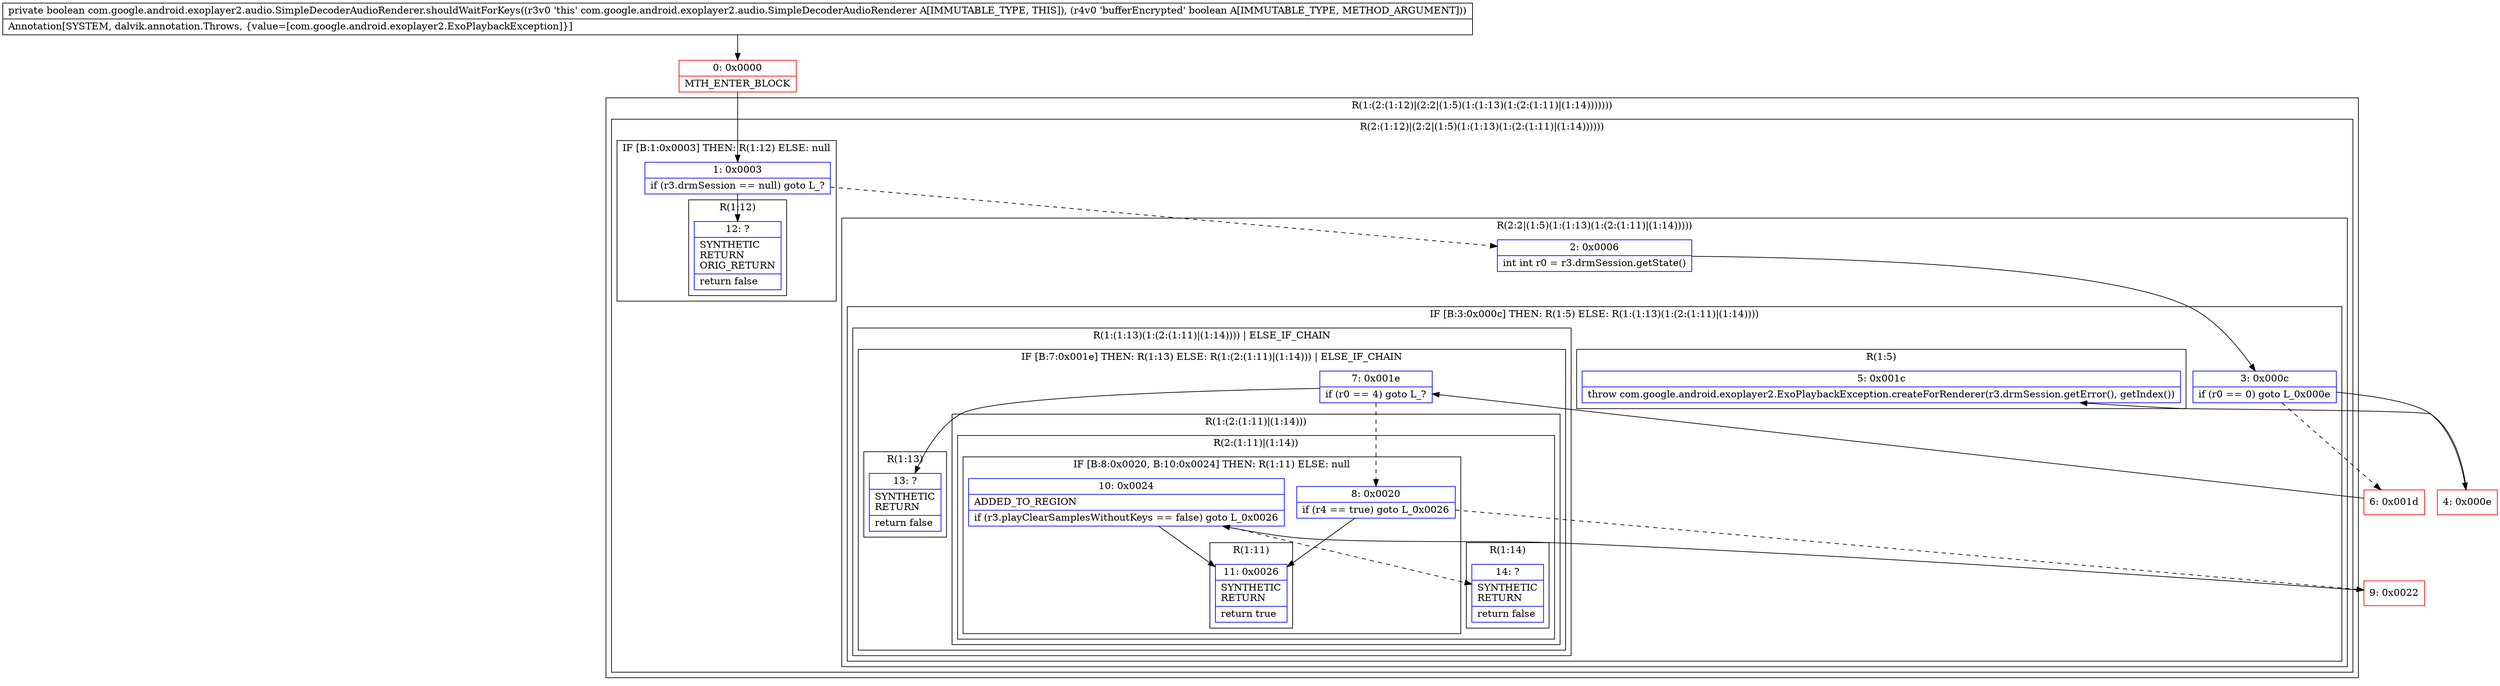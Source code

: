 digraph "CFG forcom.google.android.exoplayer2.audio.SimpleDecoderAudioRenderer.shouldWaitForKeys(Z)Z" {
subgraph cluster_Region_876746279 {
label = "R(1:(2:(1:12)|(2:2|(1:5)(1:(1:13)(1:(2:(1:11)|(1:14)))))))";
node [shape=record,color=blue];
subgraph cluster_Region_1075445275 {
label = "R(2:(1:12)|(2:2|(1:5)(1:(1:13)(1:(2:(1:11)|(1:14))))))";
node [shape=record,color=blue];
subgraph cluster_IfRegion_1534282022 {
label = "IF [B:1:0x0003] THEN: R(1:12) ELSE: null";
node [shape=record,color=blue];
Node_1 [shape=record,label="{1\:\ 0x0003|if (r3.drmSession == null) goto L_?\l}"];
subgraph cluster_Region_958374817 {
label = "R(1:12)";
node [shape=record,color=blue];
Node_12 [shape=record,label="{12\:\ ?|SYNTHETIC\lRETURN\lORIG_RETURN\l|return false\l}"];
}
}
subgraph cluster_Region_4272078 {
label = "R(2:2|(1:5)(1:(1:13)(1:(2:(1:11)|(1:14)))))";
node [shape=record,color=blue];
Node_2 [shape=record,label="{2\:\ 0x0006|int int r0 = r3.drmSession.getState()\l}"];
subgraph cluster_IfRegion_141998605 {
label = "IF [B:3:0x000c] THEN: R(1:5) ELSE: R(1:(1:13)(1:(2:(1:11)|(1:14))))";
node [shape=record,color=blue];
Node_3 [shape=record,label="{3\:\ 0x000c|if (r0 == 0) goto L_0x000e\l}"];
subgraph cluster_Region_491284875 {
label = "R(1:5)";
node [shape=record,color=blue];
Node_5 [shape=record,label="{5\:\ 0x001c|throw com.google.android.exoplayer2.ExoPlaybackException.createForRenderer(r3.drmSession.getError(), getIndex())\l}"];
}
subgraph cluster_Region_305046815 {
label = "R(1:(1:13)(1:(2:(1:11)|(1:14)))) | ELSE_IF_CHAIN\l";
node [shape=record,color=blue];
subgraph cluster_IfRegion_208643920 {
label = "IF [B:7:0x001e] THEN: R(1:13) ELSE: R(1:(2:(1:11)|(1:14))) | ELSE_IF_CHAIN\l";
node [shape=record,color=blue];
Node_7 [shape=record,label="{7\:\ 0x001e|if (r0 == 4) goto L_?\l}"];
subgraph cluster_Region_1398141957 {
label = "R(1:13)";
node [shape=record,color=blue];
Node_13 [shape=record,label="{13\:\ ?|SYNTHETIC\lRETURN\l|return false\l}"];
}
subgraph cluster_Region_387139429 {
label = "R(1:(2:(1:11)|(1:14)))";
node [shape=record,color=blue];
subgraph cluster_Region_1229545533 {
label = "R(2:(1:11)|(1:14))";
node [shape=record,color=blue];
subgraph cluster_IfRegion_782770774 {
label = "IF [B:8:0x0020, B:10:0x0024] THEN: R(1:11) ELSE: null";
node [shape=record,color=blue];
Node_8 [shape=record,label="{8\:\ 0x0020|if (r4 == true) goto L_0x0026\l}"];
Node_10 [shape=record,label="{10\:\ 0x0024|ADDED_TO_REGION\l|if (r3.playClearSamplesWithoutKeys == false) goto L_0x0026\l}"];
subgraph cluster_Region_1377898074 {
label = "R(1:11)";
node [shape=record,color=blue];
Node_11 [shape=record,label="{11\:\ 0x0026|SYNTHETIC\lRETURN\l|return true\l}"];
}
}
subgraph cluster_Region_1594114836 {
label = "R(1:14)";
node [shape=record,color=blue];
Node_14 [shape=record,label="{14\:\ ?|SYNTHETIC\lRETURN\l|return false\l}"];
}
}
}
}
}
}
}
}
}
Node_0 [shape=record,color=red,label="{0\:\ 0x0000|MTH_ENTER_BLOCK\l}"];
Node_4 [shape=record,color=red,label="{4\:\ 0x000e}"];
Node_6 [shape=record,color=red,label="{6\:\ 0x001d}"];
Node_9 [shape=record,color=red,label="{9\:\ 0x0022}"];
MethodNode[shape=record,label="{private boolean com.google.android.exoplayer2.audio.SimpleDecoderAudioRenderer.shouldWaitForKeys((r3v0 'this' com.google.android.exoplayer2.audio.SimpleDecoderAudioRenderer A[IMMUTABLE_TYPE, THIS]), (r4v0 'bufferEncrypted' boolean A[IMMUTABLE_TYPE, METHOD_ARGUMENT]))  | Annotation[SYSTEM, dalvik.annotation.Throws, \{value=[com.google.android.exoplayer2.ExoPlaybackException]\}]\l}"];
MethodNode -> Node_0;
Node_1 -> Node_2[style=dashed];
Node_1 -> Node_12;
Node_2 -> Node_3;
Node_3 -> Node_4;
Node_3 -> Node_6[style=dashed];
Node_7 -> Node_8[style=dashed];
Node_7 -> Node_13;
Node_8 -> Node_9[style=dashed];
Node_8 -> Node_11;
Node_10 -> Node_11;
Node_10 -> Node_14[style=dashed];
Node_0 -> Node_1;
Node_4 -> Node_5;
Node_6 -> Node_7;
Node_9 -> Node_10;
}

